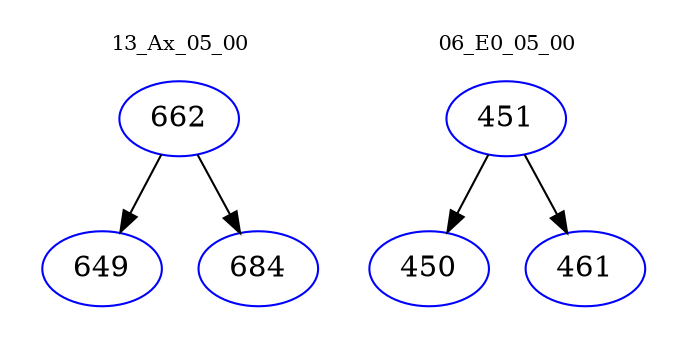 digraph{
subgraph cluster_0 {
color = white
label = "13_Ax_05_00";
fontsize=10;
T0_662 [label="662", color="blue"]
T0_662 -> T0_649 [color="black"]
T0_649 [label="649", color="blue"]
T0_662 -> T0_684 [color="black"]
T0_684 [label="684", color="blue"]
}
subgraph cluster_1 {
color = white
label = "06_E0_05_00";
fontsize=10;
T1_451 [label="451", color="blue"]
T1_451 -> T1_450 [color="black"]
T1_450 [label="450", color="blue"]
T1_451 -> T1_461 [color="black"]
T1_461 [label="461", color="blue"]
}
}

